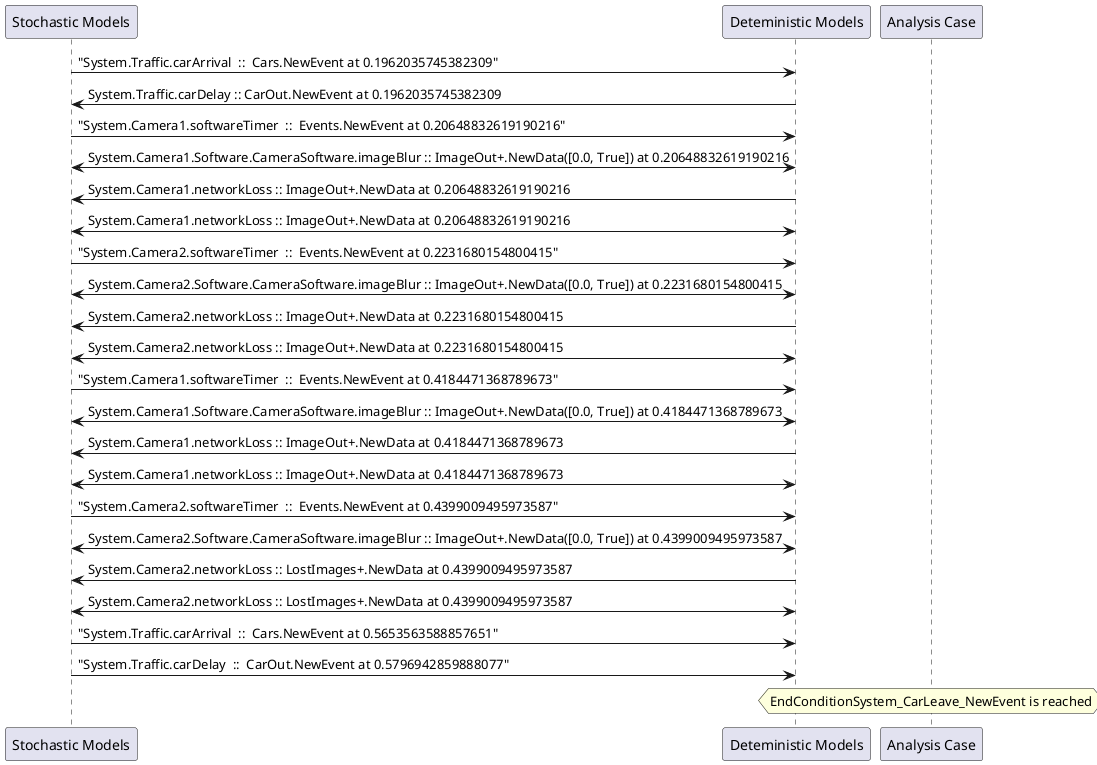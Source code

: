 
	@startuml
	participant "Stochastic Models" as stochmodel
	participant "Deteministic Models" as detmodel
	participant "Analysis Case" as analysis
	{451_stop} stochmodel -> detmodel : "System.Traffic.carArrival  ::  Cars.NewEvent at 0.1962035745382309"
{462_start} detmodel -> stochmodel : System.Traffic.carDelay :: CarOut.NewEvent at 0.1962035745382309
{421_stop} stochmodel -> detmodel : "System.Camera1.softwareTimer  ::  Events.NewEvent at 0.20648832619190216"
detmodel <-> stochmodel : System.Camera1.Software.CameraSoftware.imageBlur :: ImageOut+.NewData([0.0, True]) at 0.20648832619190216
detmodel -> stochmodel : System.Camera1.networkLoss :: ImageOut+.NewData at 0.20648832619190216
detmodel <-> stochmodel : System.Camera1.networkLoss :: ImageOut+.NewData at 0.20648832619190216
{436_stop} stochmodel -> detmodel : "System.Camera2.softwareTimer  ::  Events.NewEvent at 0.2231680154800415"
detmodel <-> stochmodel : System.Camera2.Software.CameraSoftware.imageBlur :: ImageOut+.NewData([0.0, True]) at 0.2231680154800415
detmodel -> stochmodel : System.Camera2.networkLoss :: ImageOut+.NewData at 0.2231680154800415
detmodel <-> stochmodel : System.Camera2.networkLoss :: ImageOut+.NewData at 0.2231680154800415
{422_stop} stochmodel -> detmodel : "System.Camera1.softwareTimer  ::  Events.NewEvent at 0.4184471368789673"
detmodel <-> stochmodel : System.Camera1.Software.CameraSoftware.imageBlur :: ImageOut+.NewData([0.0, True]) at 0.4184471368789673
detmodel -> stochmodel : System.Camera1.networkLoss :: ImageOut+.NewData at 0.4184471368789673
detmodel <-> stochmodel : System.Camera1.networkLoss :: ImageOut+.NewData at 0.4184471368789673
{437_stop} stochmodel -> detmodel : "System.Camera2.softwareTimer  ::  Events.NewEvent at 0.4399009495973587"
detmodel <-> stochmodel : System.Camera2.Software.CameraSoftware.imageBlur :: ImageOut+.NewData([0.0, True]) at 0.4399009495973587
detmodel -> stochmodel : System.Camera2.networkLoss :: LostImages+.NewData at 0.4399009495973587
detmodel <-> stochmodel : System.Camera2.networkLoss :: LostImages+.NewData at 0.4399009495973587
{452_stop} stochmodel -> detmodel : "System.Traffic.carArrival  ::  Cars.NewEvent at 0.5653563588857651"
{462_stop} stochmodel -> detmodel : "System.Traffic.carDelay  ::  CarOut.NewEvent at 0.5796942859888077"
{462_start} <-> {462_stop} : delay
hnote over analysis 
EndConditionSystem_CarLeave_NewEvent is reached
endnote
@enduml